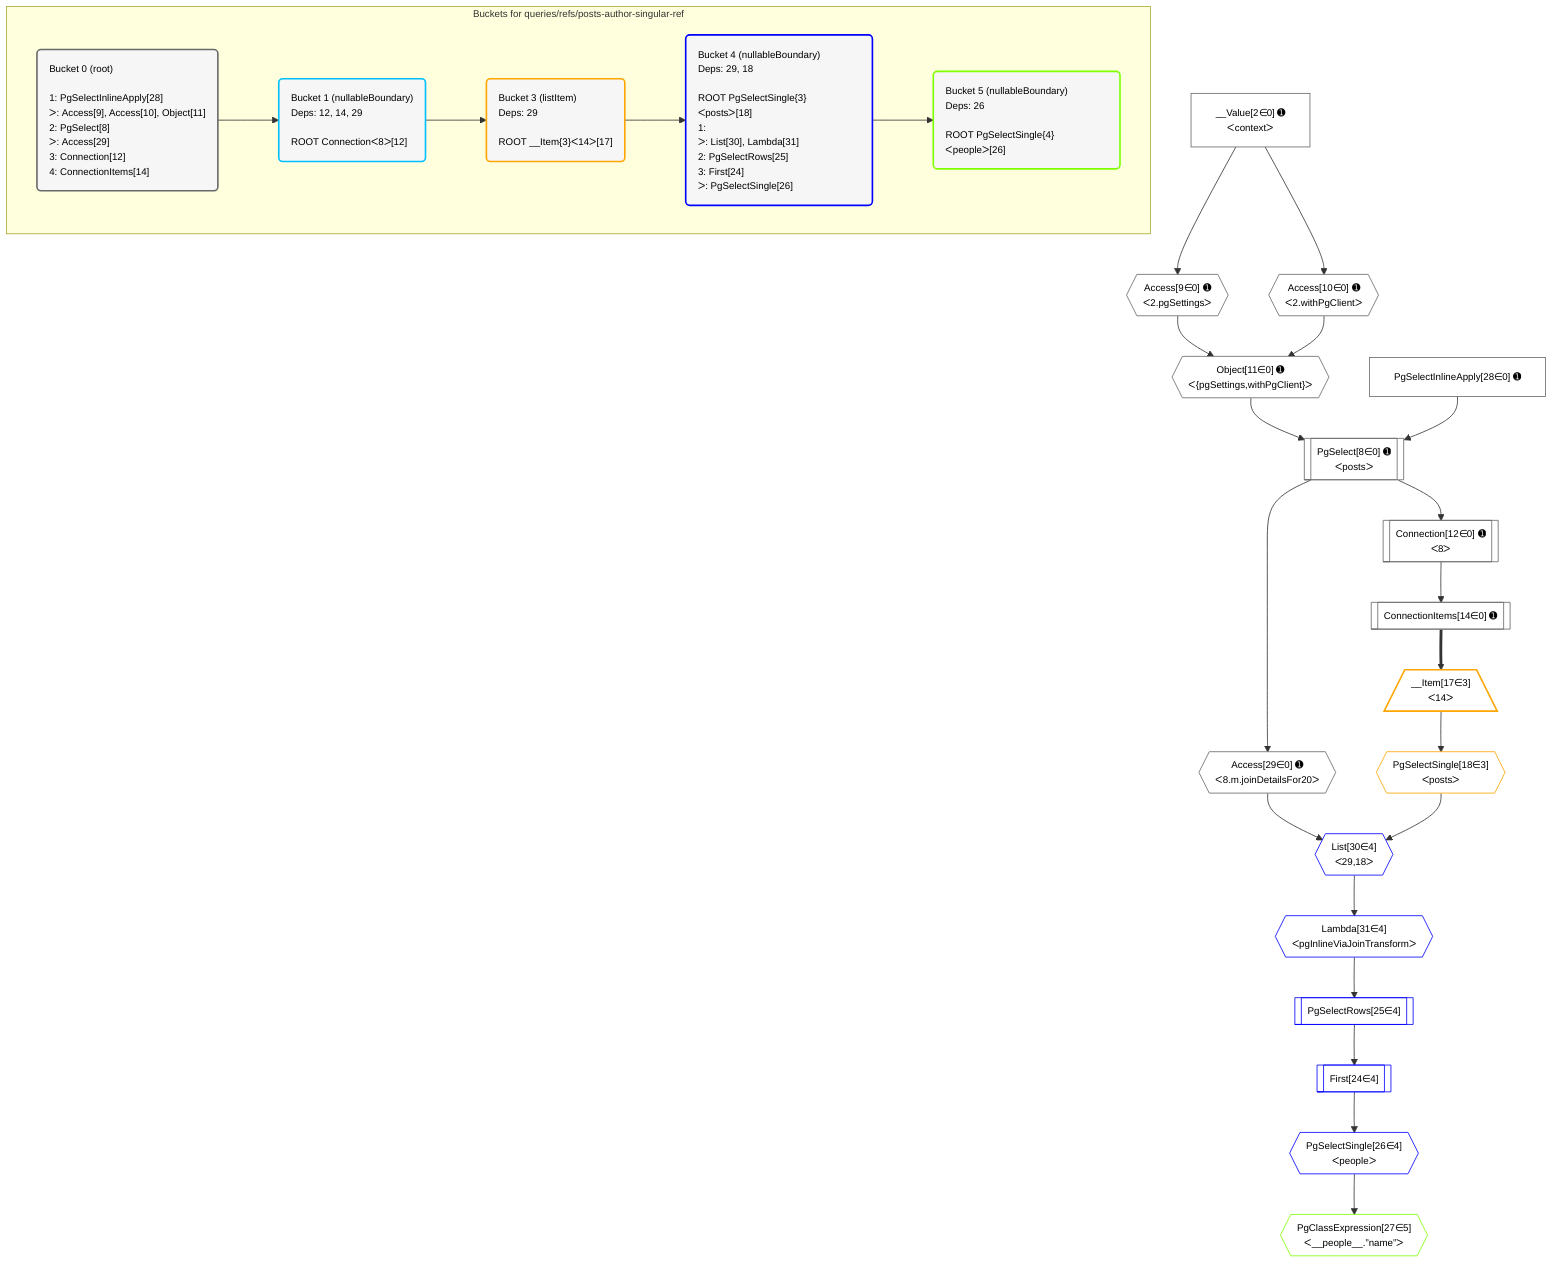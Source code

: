%%{init: {'themeVariables': { 'fontSize': '12px'}}}%%
graph TD
    classDef path fill:#eee,stroke:#000,color:#000
    classDef plan fill:#fff,stroke-width:1px,color:#000
    classDef itemplan fill:#fff,stroke-width:2px,color:#000
    classDef unbatchedplan fill:#dff,stroke-width:1px,color:#000
    classDef sideeffectplan fill:#fcc,stroke-width:2px,color:#000
    classDef bucket fill:#f6f6f6,color:#000,stroke-width:2px,text-align:left

    subgraph "Buckets for queries/refs/posts-author-singular-ref"
    Bucket0("Bucket 0 (root)<br /><br />1: PgSelectInlineApply[28]<br />ᐳ: Access[9], Access[10], Object[11]<br />2: PgSelect[8]<br />ᐳ: Access[29]<br />3: Connection[12]<br />4: ConnectionItems[14]"):::bucket
    Bucket1("Bucket 1 (nullableBoundary)<br />Deps: 12, 14, 29<br /><br />ROOT Connectionᐸ8ᐳ[12]"):::bucket
    Bucket3("Bucket 3 (listItem)<br />Deps: 29<br /><br />ROOT __Item{3}ᐸ14ᐳ[17]"):::bucket
    Bucket4("Bucket 4 (nullableBoundary)<br />Deps: 29, 18<br /><br />ROOT PgSelectSingle{3}ᐸpostsᐳ[18]<br />1: <br />ᐳ: List[30], Lambda[31]<br />2: PgSelectRows[25]<br />3: First[24]<br />ᐳ: PgSelectSingle[26]"):::bucket
    Bucket5("Bucket 5 (nullableBoundary)<br />Deps: 26<br /><br />ROOT PgSelectSingle{4}ᐸpeopleᐳ[26]"):::bucket
    end
    Bucket0 --> Bucket1
    Bucket1 --> Bucket3
    Bucket3 --> Bucket4
    Bucket4 --> Bucket5

    %% plan dependencies
    PgSelect8[["PgSelect[8∈0] ➊<br />ᐸpostsᐳ"]]:::plan
    Object11{{"Object[11∈0] ➊<br />ᐸ{pgSettings,withPgClient}ᐳ"}}:::plan
    PgSelectInlineApply28["PgSelectInlineApply[28∈0] ➊"]:::plan
    Object11 & PgSelectInlineApply28 --> PgSelect8
    Access9{{"Access[9∈0] ➊<br />ᐸ2.pgSettingsᐳ"}}:::plan
    Access10{{"Access[10∈0] ➊<br />ᐸ2.withPgClientᐳ"}}:::plan
    Access9 & Access10 --> Object11
    __Value2["__Value[2∈0] ➊<br />ᐸcontextᐳ"]:::plan
    __Value2 --> Access9
    __Value2 --> Access10
    Connection12[["Connection[12∈0] ➊<br />ᐸ8ᐳ"]]:::plan
    PgSelect8 --> Connection12
    ConnectionItems14[["ConnectionItems[14∈0] ➊"]]:::plan
    Connection12 --> ConnectionItems14
    Access29{{"Access[29∈0] ➊<br />ᐸ8.m.joinDetailsFor20ᐳ"}}:::plan
    PgSelect8 --> Access29
    __Item17[/"__Item[17∈3]<br />ᐸ14ᐳ"\]:::itemplan
    ConnectionItems14 ==> __Item17
    PgSelectSingle18{{"PgSelectSingle[18∈3]<br />ᐸpostsᐳ"}}:::plan
    __Item17 --> PgSelectSingle18
    List30{{"List[30∈4]<br />ᐸ29,18ᐳ"}}:::plan
    Access29 & PgSelectSingle18 --> List30
    First24[["First[24∈4]"]]:::plan
    PgSelectRows25[["PgSelectRows[25∈4]"]]:::plan
    PgSelectRows25 --> First24
    Lambda31{{"Lambda[31∈4]<br />ᐸpgInlineViaJoinTransformᐳ"}}:::plan
    Lambda31 --> PgSelectRows25
    PgSelectSingle26{{"PgSelectSingle[26∈4]<br />ᐸpeopleᐳ"}}:::plan
    First24 --> PgSelectSingle26
    List30 --> Lambda31
    PgClassExpression27{{"PgClassExpression[27∈5]<br />ᐸ__people__.”name”ᐳ"}}:::plan
    PgSelectSingle26 --> PgClassExpression27

    %% define steps
    classDef bucket0 stroke:#696969
    class Bucket0,__Value2,PgSelect8,Access9,Access10,Object11,Connection12,ConnectionItems14,PgSelectInlineApply28,Access29 bucket0
    classDef bucket1 stroke:#00bfff
    class Bucket1 bucket1
    classDef bucket3 stroke:#ffa500
    class Bucket3,__Item17,PgSelectSingle18 bucket3
    classDef bucket4 stroke:#0000ff
    class Bucket4,First24,PgSelectRows25,PgSelectSingle26,List30,Lambda31 bucket4
    classDef bucket5 stroke:#7fff00
    class Bucket5,PgClassExpression27 bucket5